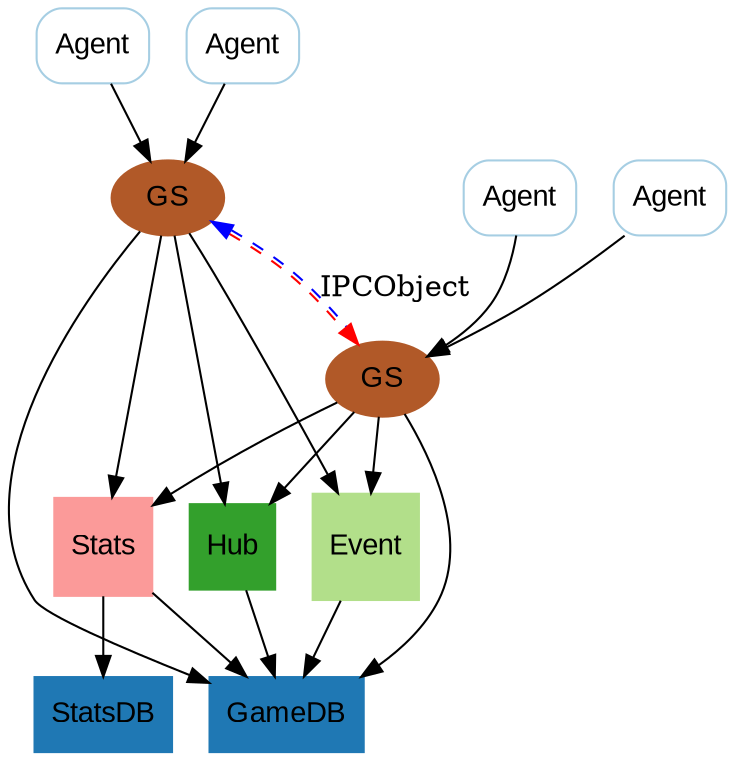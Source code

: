 digraph G {
	node [colorscheme=paired12 fontname=arial];
	Agent1 [label=Agent style=rounded shape=rect color=1];
	Agent2 [label=Agent style=rounded shape=rect color=1];
	Agent3 [label=Agent style=rounded shape=rect color=1];
	Agent4 [label=Agent style=rounded shape=rect color=1];
	Agent1->GS1;
	Agent2->GS1;
	Agent3->GS2;
	Agent4->GS2;
	GS1 [label=GS style=filled color=12];
	GS2 [label=GS style=filled color=12];
	GS1->GS2 [dir=both label=IPCObject style=dashed color="red:blue"];
	Event [style=filled shape=square color=3];
	Hub [style=filled shape=square color=4];
	Stats [style=filled shape=square color=5];
	GS1->Hub;
	GS2->Hub;
	GS1->Event;
	GS2->Event; 
	GS1->Stats;
	GS2->Stats; 
	GameDB [style=filled shape=rect color=2];
	StatsDB [style=filled shape=rect color=2];
	Hub->GameDB;
	Event->GameDB;
	GS1->GameDB;
	GS2->GameDB;
	Stats->StatsDB;
	Stats->GameDB;
}

